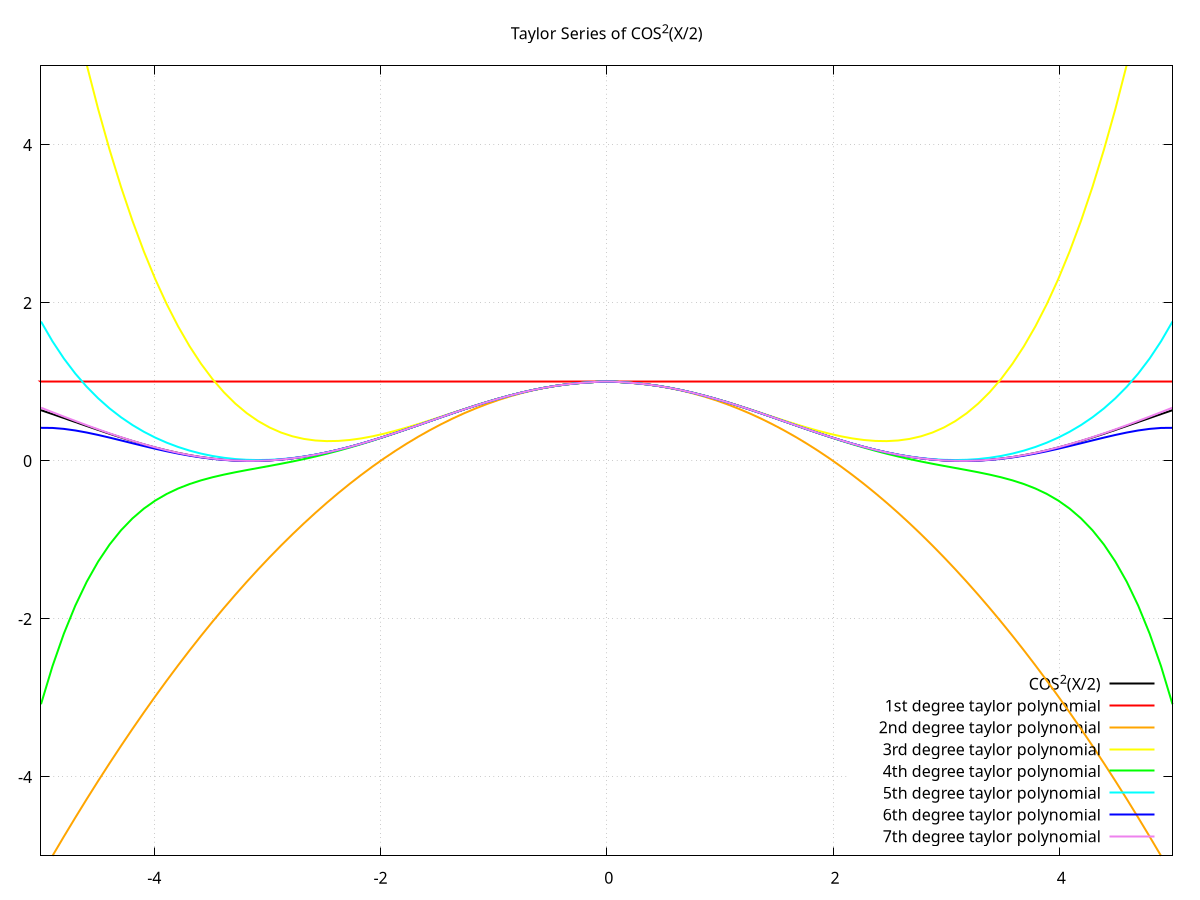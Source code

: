 # Scale font and line width (dpi) by chaning the size! It will always display stretched.
set term svg size 800,800 enhanced font 'calibri,12' butt background 'white'
set output 'img_taylor_series_23.svg'

# Key means label...
set key inside bottom right
#unset key
set yrange [-5:5]
set xrange [-5:5]
set grid
unset xlabel
unset ylabel
set title 'Taylor Series of COS^2(X/2)'
plot cos(x/2)*cos(x/2) title 'COS^2(X/2)' lc rgb 'black' lw 2,\
1 title '1st degree taylor polynomial' lc rgb 'red' lw 2 lt 3,\
1-x**2/4 title '2nd degree taylor polynomial' lc rgb 'orange' lw 2 lt 3,\
1-x**2/4+x**4/48 title '3rd degree taylor polynomial' lc rgb 'yellow' lw 2 lt 3,\
1-x**2/4+x**4/48-x**6/1440 title '4th degree taylor polynomial' lc rgb 'green' lw 2 lt 3,\
1-x**2/4+x**4/48-x**6/1440+x**8/80640 title '5th degree taylor polynomial' lc rgb 'cyan' lw 2 lt 3,\
1-x**2/4+x**4/48-x**6/1440+x**8/80640-x**10/7257600 title '6th degree taylor polynomial' lc rgb 'blue' lw 2 lt 3,\
1-x**2/4+x**4/48-x**6/1440+x**8/80640-x**10/7257600+x**12/958003200 title '7th degree taylor polynomial' lc rgb 'violet' lw 2 lt 3
